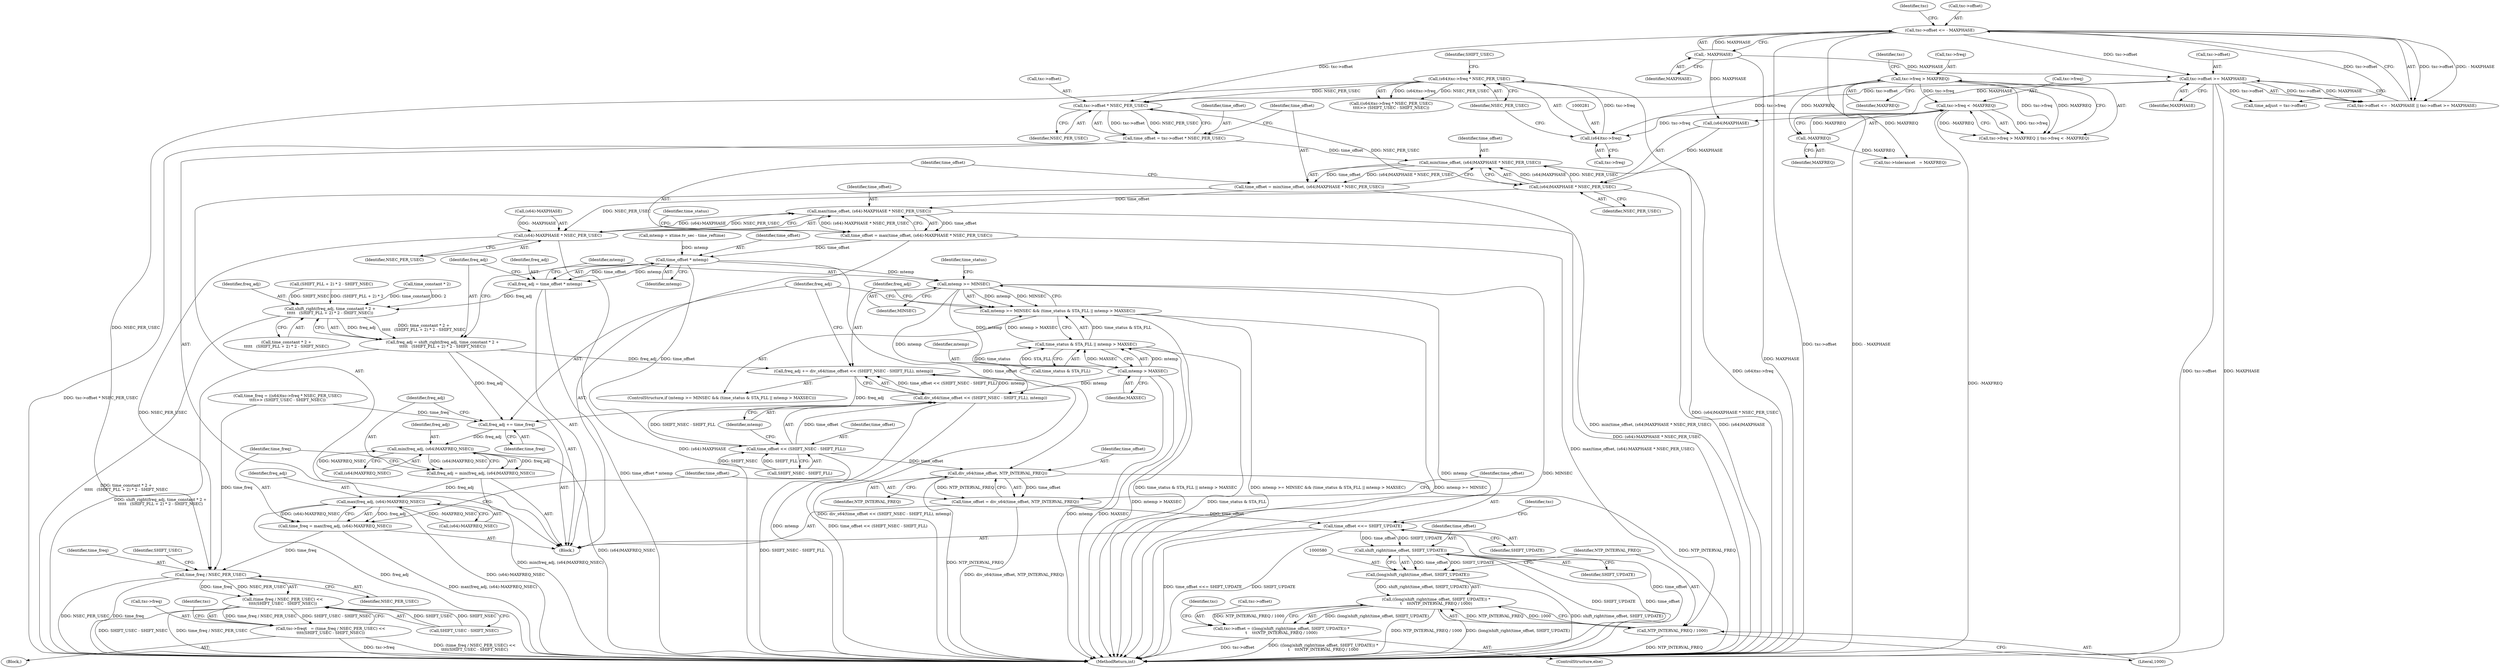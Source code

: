 digraph "0_linux_f8bd2258e2d520dff28c855658bd24bdafb5102d_8@pointer" {
"1000406" [label="(Call,txc->offset * NSEC_PER_USEC)"];
"1000177" [label="(Call,txc->offset <= - MAXPHASE)"];
"1000181" [label="(Call,- MAXPHASE)"];
"1000183" [label="(Call,txc->offset >= MAXPHASE)"];
"1000279" [label="(Call,(s64)txc->freq * NSEC_PER_USEC)"];
"1000280" [label="(Call,(s64)txc->freq)"];
"1000259" [label="(Call,txc->freq > MAXFREQ)"];
"1000264" [label="(Call,txc->freq < -MAXFREQ)"];
"1000268" [label="(Call,-MAXFREQ)"];
"1000404" [label="(Call,time_offset = txc->offset * NSEC_PER_USEC)"];
"1000413" [label="(Call,min(time_offset, (s64)MAXPHASE * NSEC_PER_USEC))"];
"1000411" [label="(Call,time_offset = min(time_offset, (s64)MAXPHASE * NSEC_PER_USEC))"];
"1000422" [label="(Call,max(time_offset, (s64)-MAXPHASE * NSEC_PER_USEC))"];
"1000420" [label="(Call,time_offset = max(time_offset, (s64)-MAXPHASE * NSEC_PER_USEC))"];
"1000457" [label="(Call,time_offset * mtemp)"];
"1000455" [label="(Call,freq_adj = time_offset * mtemp)"];
"1000462" [label="(Call,shift_right(freq_adj, time_constant * 2 +\n\t\t\t\t\t   (SHIFT_PLL + 2) * 2 - SHIFT_NSEC))"];
"1000460" [label="(Call,freq_adj = shift_right(freq_adj, time_constant * 2 +\n\t\t\t\t\t   (SHIFT_PLL + 2) * 2 - SHIFT_NSEC))"];
"1000487" [label="(Call,freq_adj += div_s64(time_offset << (SHIFT_NSEC - SHIFT_FLL), mtemp))"];
"1000496" [label="(Call,freq_adj += time_freq)"];
"1000501" [label="(Call,min(freq_adj, (s64)MAXFREQ_NSEC))"];
"1000499" [label="(Call,freq_adj = min(freq_adj, (s64)MAXFREQ_NSEC))"];
"1000508" [label="(Call,max(freq_adj, (s64)-MAXFREQ_NSEC))"];
"1000506" [label="(Call,time_freq = max(freq_adj, (s64)-MAXFREQ_NSEC))"];
"1000592" [label="(Call,time_freq / NSEC_PER_USEC)"];
"1000591" [label="(Call,(time_freq / NSEC_PER_USEC) <<\n\t\t\t\t(SHIFT_USEC - SHIFT_NSEC))"];
"1000587" [label="(Call,txc->freq\t   = (time_freq / NSEC_PER_USEC) <<\n\t\t\t\t(SHIFT_USEC - SHIFT_NSEC))"];
"1000477" [label="(Call,mtemp >= MINSEC)"];
"1000476" [label="(Call,mtemp >= MINSEC && (time_status & STA_FLL || mtemp > MAXSEC))"];
"1000484" [label="(Call,mtemp > MAXSEC)"];
"1000480" [label="(Call,time_status & STA_FLL || mtemp > MAXSEC)"];
"1000489" [label="(Call,div_s64(time_offset << (SHIFT_NSEC - SHIFT_FLL), mtemp))"];
"1000490" [label="(Call,time_offset << (SHIFT_NSEC - SHIFT_FLL))"];
"1000516" [label="(Call,div_s64(time_offset, NTP_INTERVAL_FREQ))"];
"1000514" [label="(Call,time_offset = div_s64(time_offset, NTP_INTERVAL_FREQ))"];
"1000519" [label="(Call,time_offset <<= SHIFT_UPDATE)"];
"1000581" [label="(Call,shift_right(time_offset, SHIFT_UPDATE))"];
"1000579" [label="(Call,(long)shift_right(time_offset, SHIFT_UPDATE))"];
"1000578" [label="(Call,((long)shift_right(time_offset, SHIFT_UPDATE)) *\n\t    \t\t\tNTP_INTERVAL_FREQ / 1000)"];
"1000574" [label="(Call,txc->offset = ((long)shift_right(time_offset, SHIFT_UPDATE)) *\n\t    \t\t\tNTP_INTERVAL_FREQ / 1000)"];
"1000584" [label="(Call,NTP_INTERVAL_FREQ / 1000)"];
"1000415" [label="(Call,(s64)MAXPHASE * NSEC_PER_USEC)"];
"1000424" [label="(Call,(s64)-MAXPHASE * NSEC_PER_USEC)"];
"1000457" [label="(Call,time_offset * mtemp)"];
"1000287" [label="(Identifier,SHIFT_USEC)"];
"1000592" [label="(Call,time_freq / NSEC_PER_USEC)"];
"1000600" [label="(Identifier,txc)"];
"1000573" [label="(ControlStructure,else)"];
"1000185" [label="(Identifier,txc)"];
"1000429" [label="(Identifier,NSEC_PER_USEC)"];
"1000499" [label="(Call,freq_adj = min(freq_adj, (s64)MAXFREQ_NSEC))"];
"1000465" [label="(Call,time_constant * 2)"];
"1000593" [label="(Identifier,time_freq)"];
"1000422" [label="(Call,max(time_offset, (s64)-MAXPHASE * NSEC_PER_USEC))"];
"1000461" [label="(Identifier,freq_adj)"];
"1000413" [label="(Call,min(time_offset, (s64)MAXPHASE * NSEC_PER_USEC))"];
"1000509" [label="(Identifier,freq_adj)"];
"1000463" [label="(Identifier,freq_adj)"];
"1000521" [label="(Identifier,SHIFT_UPDATE)"];
"1000497" [label="(Identifier,freq_adj)"];
"1000584" [label="(Call,NTP_INTERVAL_FREQ / 1000)"];
"1000259" [label="(Call,txc->freq > MAXFREQ)"];
"1000595" [label="(Call,SHIFT_USEC - SHIFT_NSEC)"];
"1000404" [label="(Call,time_offset = txc->offset * NSEC_PER_USEC)"];
"1000410" [label="(Identifier,NSEC_PER_USEC)"];
"1000177" [label="(Call,txc->offset <= - MAXPHASE)"];
"1000276" [label="(Call,time_freq = ((s64)txc->freq * NSEC_PER_USEC)\n\t\t\t\t>> (SHIFT_USEC - SHIFT_NSEC))"];
"1000425" [label="(Call,(s64)-MAXPHASE)"];
"1000478" [label="(Identifier,mtemp)"];
"1000525" [label="(Identifier,txc)"];
"1000498" [label="(Identifier,time_freq)"];
"1000420" [label="(Call,time_offset = max(time_offset, (s64)-MAXPHASE * NSEC_PER_USEC))"];
"1000407" [label="(Call,txc->offset)"];
"1000482" [label="(Identifier,time_status)"];
"1000481" [label="(Call,time_status & STA_FLL)"];
"1000423" [label="(Identifier,time_offset)"];
"1000488" [label="(Identifier,freq_adj)"];
"1000458" [label="(Identifier,time_offset)"];
"1000464" [label="(Call,time_constant * 2 +\n\t\t\t\t\t   (SHIFT_PLL + 2) * 2 - SHIFT_NSEC)"];
"1000579" [label="(Call,(long)shift_right(time_offset, SHIFT_UPDATE))"];
"1000581" [label="(Call,shift_right(time_offset, SHIFT_UPDATE))"];
"1000501" [label="(Call,min(freq_adj, (s64)MAXFREQ_NSEC))"];
"1000589" [label="(Identifier,txc)"];
"1000176" [label="(Call,txc->offset <= - MAXPHASE || txc->offset >= MAXPHASE)"];
"1000182" [label="(Identifier,MAXPHASE)"];
"1000496" [label="(Call,freq_adj += time_freq)"];
"1000491" [label="(Identifier,time_offset)"];
"1000477" [label="(Call,mtemp >= MINSEC)"];
"1000433" [label="(Identifier,time_status)"];
"1000476" [label="(Call,mtemp >= MINSEC && (time_status & STA_FLL || mtemp > MAXSEC))"];
"1000510" [label="(Call,(s64)-MAXFREQ_NSEC)"];
"1000187" [label="(Identifier,MAXPHASE)"];
"1000517" [label="(Identifier,time_offset)"];
"1000578" [label="(Call,((long)shift_right(time_offset, SHIFT_UPDATE)) *\n\t    \t\t\tNTP_INTERVAL_FREQ / 1000)"];
"1000285" [label="(Identifier,NSEC_PER_USEC)"];
"1000462" [label="(Call,shift_right(freq_adj, time_constant * 2 +\n\t\t\t\t\t   (SHIFT_PLL + 2) * 2 - SHIFT_NSEC))"];
"1000456" [label="(Identifier,freq_adj)"];
"1000393" [label="(Call,time_adjust = txc->offset)"];
"1000585" [label="(Identifier,NTP_INTERVAL_FREQ)"];
"1000415" [label="(Call,(s64)MAXPHASE * NSEC_PER_USEC)"];
"1000502" [label="(Identifier,freq_adj)"];
"1000268" [label="(Call,-MAXFREQ)"];
"1000479" [label="(Identifier,MINSEC)"];
"1000280" [label="(Call,(s64)txc->freq)"];
"1000414" [label="(Identifier,time_offset)"];
"1000443" [label="(Call,mtemp = xtime.tv_sec - time_reftime)"];
"1000416" [label="(Call,(s64)MAXPHASE)"];
"1000486" [label="(Identifier,MAXSEC)"];
"1000515" [label="(Identifier,time_offset)"];
"1000506" [label="(Call,time_freq = max(freq_adj, (s64)-MAXFREQ_NSEC))"];
"1000485" [label="(Identifier,mtemp)"];
"1000508" [label="(Call,max(freq_adj, (s64)-MAXFREQ_NSEC))"];
"1000520" [label="(Identifier,time_offset)"];
"1000503" [label="(Call,(s64)MAXFREQ_NSEC)"];
"1000518" [label="(Identifier,NTP_INTERVAL_FREQ)"];
"1000583" [label="(Identifier,SHIFT_UPDATE)"];
"1000265" [label="(Call,txc->freq)"];
"1000411" [label="(Call,time_offset = min(time_offset, (s64)MAXPHASE * NSEC_PER_USEC))"];
"1000575" [label="(Call,txc->offset)"];
"1000181" [label="(Call,- MAXPHASE)"];
"1000424" [label="(Call,(s64)-MAXPHASE * NSEC_PER_USEC)"];
"1000412" [label="(Identifier,time_offset)"];
"1000455" [label="(Call,freq_adj = time_offset * mtemp)"];
"1000507" [label="(Identifier,time_freq)"];
"1000586" [label="(Literal,1000)"];
"1000495" [label="(Identifier,mtemp)"];
"1000623" [label="(Call,txc->tolerance\t   = MAXFREQ)"];
"1000490" [label="(Call,time_offset << (SHIFT_NSEC - SHIFT_FLL))"];
"1000468" [label="(Call,(SHIFT_PLL + 2) * 2 - SHIFT_NSEC)"];
"1000279" [label="(Call,(s64)txc->freq * NSEC_PER_USEC)"];
"1000574" [label="(Call,txc->offset = ((long)shift_right(time_offset, SHIFT_UPDATE)) *\n\t    \t\t\tNTP_INTERVAL_FREQ / 1000)"];
"1000519" [label="(Call,time_offset <<= SHIFT_UPDATE)"];
"1000421" [label="(Identifier,time_offset)"];
"1000403" [label="(Block,)"];
"1000282" [label="(Call,txc->freq)"];
"1000459" [label="(Identifier,mtemp)"];
"1000260" [label="(Call,txc->freq)"];
"1000269" [label="(Identifier,MAXFREQ)"];
"1000587" [label="(Call,txc->freq\t   = (time_freq / NSEC_PER_USEC) <<\n\t\t\t\t(SHIFT_USEC - SHIFT_NSEC))"];
"1000516" [label="(Call,div_s64(time_offset, NTP_INTERVAL_FREQ))"];
"1000278" [label="(Call,((s64)txc->freq * NSEC_PER_USEC)\n\t\t\t\t>> (SHIFT_USEC - SHIFT_NSEC))"];
"1000489" [label="(Call,div_s64(time_offset << (SHIFT_NSEC - SHIFT_FLL), mtemp))"];
"1000475" [label="(ControlStructure,if (mtemp >= MINSEC && (time_status & STA_FLL || mtemp > MAXSEC)))"];
"1000588" [label="(Call,txc->freq)"];
"1000419" [label="(Identifier,NSEC_PER_USEC)"];
"1000406" [label="(Call,txc->offset * NSEC_PER_USEC)"];
"1000178" [label="(Call,txc->offset)"];
"1000514" [label="(Call,time_offset = div_s64(time_offset, NTP_INTERVAL_FREQ))"];
"1000405" [label="(Identifier,time_offset)"];
"1000684" [label="(MethodReturn,int)"];
"1000594" [label="(Identifier,NSEC_PER_USEC)"];
"1000591" [label="(Call,(time_freq / NSEC_PER_USEC) <<\n\t\t\t\t(SHIFT_USEC - SHIFT_NSEC))"];
"1000596" [label="(Identifier,SHIFT_USEC)"];
"1000264" [label="(Call,txc->freq < -MAXFREQ)"];
"1000258" [label="(Call,txc->freq > MAXFREQ || txc->freq < -MAXFREQ)"];
"1000487" [label="(Call,freq_adj += div_s64(time_offset << (SHIFT_NSEC - SHIFT_FLL), mtemp))"];
"1000460" [label="(Call,freq_adj = shift_right(freq_adj, time_constant * 2 +\n\t\t\t\t\t   (SHIFT_PLL + 2) * 2 - SHIFT_NSEC))"];
"1000492" [label="(Call,SHIFT_NSEC - SHIFT_FLL)"];
"1000500" [label="(Identifier,freq_adj)"];
"1000480" [label="(Call,time_status & STA_FLL || mtemp > MAXSEC)"];
"1000266" [label="(Identifier,txc)"];
"1000263" [label="(Identifier,MAXFREQ)"];
"1000184" [label="(Call,txc->offset)"];
"1000123" [label="(Block,)"];
"1000484" [label="(Call,mtemp > MAXSEC)"];
"1000183" [label="(Call,txc->offset >= MAXPHASE)"];
"1000582" [label="(Identifier,time_offset)"];
"1000406" -> "1000404"  [label="AST: "];
"1000406" -> "1000410"  [label="CFG: "];
"1000407" -> "1000406"  [label="AST: "];
"1000410" -> "1000406"  [label="AST: "];
"1000404" -> "1000406"  [label="CFG: "];
"1000406" -> "1000404"  [label="DDG: txc->offset"];
"1000406" -> "1000404"  [label="DDG: NSEC_PER_USEC"];
"1000177" -> "1000406"  [label="DDG: txc->offset"];
"1000183" -> "1000406"  [label="DDG: txc->offset"];
"1000279" -> "1000406"  [label="DDG: NSEC_PER_USEC"];
"1000406" -> "1000415"  [label="DDG: NSEC_PER_USEC"];
"1000177" -> "1000176"  [label="AST: "];
"1000177" -> "1000181"  [label="CFG: "];
"1000178" -> "1000177"  [label="AST: "];
"1000181" -> "1000177"  [label="AST: "];
"1000185" -> "1000177"  [label="CFG: "];
"1000176" -> "1000177"  [label="CFG: "];
"1000177" -> "1000684"  [label="DDG: txc->offset"];
"1000177" -> "1000684"  [label="DDG: - MAXPHASE"];
"1000177" -> "1000176"  [label="DDG: txc->offset"];
"1000177" -> "1000176"  [label="DDG: - MAXPHASE"];
"1000181" -> "1000177"  [label="DDG: MAXPHASE"];
"1000177" -> "1000183"  [label="DDG: txc->offset"];
"1000177" -> "1000393"  [label="DDG: txc->offset"];
"1000181" -> "1000182"  [label="CFG: "];
"1000182" -> "1000181"  [label="AST: "];
"1000181" -> "1000684"  [label="DDG: MAXPHASE"];
"1000181" -> "1000183"  [label="DDG: MAXPHASE"];
"1000181" -> "1000416"  [label="DDG: MAXPHASE"];
"1000183" -> "1000176"  [label="AST: "];
"1000183" -> "1000187"  [label="CFG: "];
"1000184" -> "1000183"  [label="AST: "];
"1000187" -> "1000183"  [label="AST: "];
"1000176" -> "1000183"  [label="CFG: "];
"1000183" -> "1000684"  [label="DDG: MAXPHASE"];
"1000183" -> "1000684"  [label="DDG: txc->offset"];
"1000183" -> "1000176"  [label="DDG: txc->offset"];
"1000183" -> "1000176"  [label="DDG: MAXPHASE"];
"1000183" -> "1000393"  [label="DDG: txc->offset"];
"1000183" -> "1000416"  [label="DDG: MAXPHASE"];
"1000279" -> "1000278"  [label="AST: "];
"1000279" -> "1000285"  [label="CFG: "];
"1000280" -> "1000279"  [label="AST: "];
"1000285" -> "1000279"  [label="AST: "];
"1000287" -> "1000279"  [label="CFG: "];
"1000279" -> "1000684"  [label="DDG: (s64)txc->freq"];
"1000279" -> "1000278"  [label="DDG: (s64)txc->freq"];
"1000279" -> "1000278"  [label="DDG: NSEC_PER_USEC"];
"1000280" -> "1000279"  [label="DDG: txc->freq"];
"1000279" -> "1000592"  [label="DDG: NSEC_PER_USEC"];
"1000280" -> "1000282"  [label="CFG: "];
"1000281" -> "1000280"  [label="AST: "];
"1000282" -> "1000280"  [label="AST: "];
"1000285" -> "1000280"  [label="CFG: "];
"1000259" -> "1000280"  [label="DDG: txc->freq"];
"1000264" -> "1000280"  [label="DDG: txc->freq"];
"1000259" -> "1000258"  [label="AST: "];
"1000259" -> "1000263"  [label="CFG: "];
"1000260" -> "1000259"  [label="AST: "];
"1000263" -> "1000259"  [label="AST: "];
"1000266" -> "1000259"  [label="CFG: "];
"1000258" -> "1000259"  [label="CFG: "];
"1000259" -> "1000258"  [label="DDG: txc->freq"];
"1000259" -> "1000258"  [label="DDG: MAXFREQ"];
"1000259" -> "1000264"  [label="DDG: txc->freq"];
"1000259" -> "1000268"  [label="DDG: MAXFREQ"];
"1000259" -> "1000623"  [label="DDG: MAXFREQ"];
"1000264" -> "1000258"  [label="AST: "];
"1000264" -> "1000268"  [label="CFG: "];
"1000265" -> "1000264"  [label="AST: "];
"1000268" -> "1000264"  [label="AST: "];
"1000258" -> "1000264"  [label="CFG: "];
"1000264" -> "1000684"  [label="DDG: -MAXFREQ"];
"1000264" -> "1000258"  [label="DDG: txc->freq"];
"1000264" -> "1000258"  [label="DDG: -MAXFREQ"];
"1000268" -> "1000264"  [label="DDG: MAXFREQ"];
"1000268" -> "1000269"  [label="CFG: "];
"1000269" -> "1000268"  [label="AST: "];
"1000268" -> "1000623"  [label="DDG: MAXFREQ"];
"1000404" -> "1000403"  [label="AST: "];
"1000405" -> "1000404"  [label="AST: "];
"1000412" -> "1000404"  [label="CFG: "];
"1000404" -> "1000684"  [label="DDG: txc->offset * NSEC_PER_USEC"];
"1000404" -> "1000413"  [label="DDG: time_offset"];
"1000413" -> "1000411"  [label="AST: "];
"1000413" -> "1000415"  [label="CFG: "];
"1000414" -> "1000413"  [label="AST: "];
"1000415" -> "1000413"  [label="AST: "];
"1000411" -> "1000413"  [label="CFG: "];
"1000413" -> "1000684"  [label="DDG: (s64)MAXPHASE * NSEC_PER_USEC"];
"1000413" -> "1000411"  [label="DDG: time_offset"];
"1000413" -> "1000411"  [label="DDG: (s64)MAXPHASE * NSEC_PER_USEC"];
"1000415" -> "1000413"  [label="DDG: (s64)MAXPHASE"];
"1000415" -> "1000413"  [label="DDG: NSEC_PER_USEC"];
"1000411" -> "1000403"  [label="AST: "];
"1000412" -> "1000411"  [label="AST: "];
"1000421" -> "1000411"  [label="CFG: "];
"1000411" -> "1000684"  [label="DDG: min(time_offset, (s64)MAXPHASE * NSEC_PER_USEC)"];
"1000411" -> "1000422"  [label="DDG: time_offset"];
"1000422" -> "1000420"  [label="AST: "];
"1000422" -> "1000424"  [label="CFG: "];
"1000423" -> "1000422"  [label="AST: "];
"1000424" -> "1000422"  [label="AST: "];
"1000420" -> "1000422"  [label="CFG: "];
"1000422" -> "1000684"  [label="DDG: (s64)-MAXPHASE * NSEC_PER_USEC"];
"1000422" -> "1000420"  [label="DDG: time_offset"];
"1000422" -> "1000420"  [label="DDG: (s64)-MAXPHASE * NSEC_PER_USEC"];
"1000424" -> "1000422"  [label="DDG: (s64)-MAXPHASE"];
"1000424" -> "1000422"  [label="DDG: NSEC_PER_USEC"];
"1000420" -> "1000403"  [label="AST: "];
"1000421" -> "1000420"  [label="AST: "];
"1000433" -> "1000420"  [label="CFG: "];
"1000420" -> "1000684"  [label="DDG: max(time_offset, (s64)-MAXPHASE * NSEC_PER_USEC)"];
"1000420" -> "1000457"  [label="DDG: time_offset"];
"1000457" -> "1000455"  [label="AST: "];
"1000457" -> "1000459"  [label="CFG: "];
"1000458" -> "1000457"  [label="AST: "];
"1000459" -> "1000457"  [label="AST: "];
"1000455" -> "1000457"  [label="CFG: "];
"1000457" -> "1000455"  [label="DDG: time_offset"];
"1000457" -> "1000455"  [label="DDG: mtemp"];
"1000443" -> "1000457"  [label="DDG: mtemp"];
"1000457" -> "1000477"  [label="DDG: mtemp"];
"1000457" -> "1000490"  [label="DDG: time_offset"];
"1000457" -> "1000516"  [label="DDG: time_offset"];
"1000455" -> "1000403"  [label="AST: "];
"1000456" -> "1000455"  [label="AST: "];
"1000461" -> "1000455"  [label="CFG: "];
"1000455" -> "1000684"  [label="DDG: time_offset * mtemp"];
"1000455" -> "1000462"  [label="DDG: freq_adj"];
"1000462" -> "1000460"  [label="AST: "];
"1000462" -> "1000464"  [label="CFG: "];
"1000463" -> "1000462"  [label="AST: "];
"1000464" -> "1000462"  [label="AST: "];
"1000460" -> "1000462"  [label="CFG: "];
"1000462" -> "1000684"  [label="DDG: time_constant * 2 +\n\t\t\t\t\t   (SHIFT_PLL + 2) * 2 - SHIFT_NSEC"];
"1000462" -> "1000460"  [label="DDG: freq_adj"];
"1000462" -> "1000460"  [label="DDG: time_constant * 2 +\n\t\t\t\t\t   (SHIFT_PLL + 2) * 2 - SHIFT_NSEC"];
"1000465" -> "1000462"  [label="DDG: time_constant"];
"1000465" -> "1000462"  [label="DDG: 2"];
"1000468" -> "1000462"  [label="DDG: (SHIFT_PLL + 2) * 2"];
"1000468" -> "1000462"  [label="DDG: SHIFT_NSEC"];
"1000460" -> "1000403"  [label="AST: "];
"1000461" -> "1000460"  [label="AST: "];
"1000478" -> "1000460"  [label="CFG: "];
"1000460" -> "1000684"  [label="DDG: shift_right(freq_adj, time_constant * 2 +\n\t\t\t\t\t   (SHIFT_PLL + 2) * 2 - SHIFT_NSEC)"];
"1000460" -> "1000487"  [label="DDG: freq_adj"];
"1000460" -> "1000496"  [label="DDG: freq_adj"];
"1000487" -> "1000475"  [label="AST: "];
"1000487" -> "1000489"  [label="CFG: "];
"1000488" -> "1000487"  [label="AST: "];
"1000489" -> "1000487"  [label="AST: "];
"1000497" -> "1000487"  [label="CFG: "];
"1000487" -> "1000684"  [label="DDG: div_s64(time_offset << (SHIFT_NSEC - SHIFT_FLL), mtemp)"];
"1000489" -> "1000487"  [label="DDG: time_offset << (SHIFT_NSEC - SHIFT_FLL)"];
"1000489" -> "1000487"  [label="DDG: mtemp"];
"1000487" -> "1000496"  [label="DDG: freq_adj"];
"1000496" -> "1000403"  [label="AST: "];
"1000496" -> "1000498"  [label="CFG: "];
"1000497" -> "1000496"  [label="AST: "];
"1000498" -> "1000496"  [label="AST: "];
"1000500" -> "1000496"  [label="CFG: "];
"1000276" -> "1000496"  [label="DDG: time_freq"];
"1000496" -> "1000501"  [label="DDG: freq_adj"];
"1000501" -> "1000499"  [label="AST: "];
"1000501" -> "1000503"  [label="CFG: "];
"1000502" -> "1000501"  [label="AST: "];
"1000503" -> "1000501"  [label="AST: "];
"1000499" -> "1000501"  [label="CFG: "];
"1000501" -> "1000684"  [label="DDG: (s64)MAXFREQ_NSEC"];
"1000501" -> "1000499"  [label="DDG: freq_adj"];
"1000501" -> "1000499"  [label="DDG: (s64)MAXFREQ_NSEC"];
"1000503" -> "1000501"  [label="DDG: MAXFREQ_NSEC"];
"1000499" -> "1000403"  [label="AST: "];
"1000500" -> "1000499"  [label="AST: "];
"1000507" -> "1000499"  [label="CFG: "];
"1000499" -> "1000684"  [label="DDG: min(freq_adj, (s64)MAXFREQ_NSEC)"];
"1000499" -> "1000508"  [label="DDG: freq_adj"];
"1000508" -> "1000506"  [label="AST: "];
"1000508" -> "1000510"  [label="CFG: "];
"1000509" -> "1000508"  [label="AST: "];
"1000510" -> "1000508"  [label="AST: "];
"1000506" -> "1000508"  [label="CFG: "];
"1000508" -> "1000684"  [label="DDG: freq_adj"];
"1000508" -> "1000684"  [label="DDG: (s64)-MAXFREQ_NSEC"];
"1000508" -> "1000506"  [label="DDG: freq_adj"];
"1000508" -> "1000506"  [label="DDG: (s64)-MAXFREQ_NSEC"];
"1000510" -> "1000508"  [label="DDG: -MAXFREQ_NSEC"];
"1000506" -> "1000403"  [label="AST: "];
"1000507" -> "1000506"  [label="AST: "];
"1000515" -> "1000506"  [label="CFG: "];
"1000506" -> "1000684"  [label="DDG: max(freq_adj, (s64)-MAXFREQ_NSEC)"];
"1000506" -> "1000592"  [label="DDG: time_freq"];
"1000592" -> "1000591"  [label="AST: "];
"1000592" -> "1000594"  [label="CFG: "];
"1000593" -> "1000592"  [label="AST: "];
"1000594" -> "1000592"  [label="AST: "];
"1000596" -> "1000592"  [label="CFG: "];
"1000592" -> "1000684"  [label="DDG: NSEC_PER_USEC"];
"1000592" -> "1000684"  [label="DDG: time_freq"];
"1000592" -> "1000591"  [label="DDG: time_freq"];
"1000592" -> "1000591"  [label="DDG: NSEC_PER_USEC"];
"1000276" -> "1000592"  [label="DDG: time_freq"];
"1000424" -> "1000592"  [label="DDG: NSEC_PER_USEC"];
"1000591" -> "1000587"  [label="AST: "];
"1000591" -> "1000595"  [label="CFG: "];
"1000595" -> "1000591"  [label="AST: "];
"1000587" -> "1000591"  [label="CFG: "];
"1000591" -> "1000684"  [label="DDG: SHIFT_USEC - SHIFT_NSEC"];
"1000591" -> "1000684"  [label="DDG: time_freq / NSEC_PER_USEC"];
"1000591" -> "1000587"  [label="DDG: time_freq / NSEC_PER_USEC"];
"1000591" -> "1000587"  [label="DDG: SHIFT_USEC - SHIFT_NSEC"];
"1000595" -> "1000591"  [label="DDG: SHIFT_USEC"];
"1000595" -> "1000591"  [label="DDG: SHIFT_NSEC"];
"1000587" -> "1000123"  [label="AST: "];
"1000588" -> "1000587"  [label="AST: "];
"1000600" -> "1000587"  [label="CFG: "];
"1000587" -> "1000684"  [label="DDG: txc->freq"];
"1000587" -> "1000684"  [label="DDG: (time_freq / NSEC_PER_USEC) <<\n\t\t\t\t(SHIFT_USEC - SHIFT_NSEC)"];
"1000477" -> "1000476"  [label="AST: "];
"1000477" -> "1000479"  [label="CFG: "];
"1000478" -> "1000477"  [label="AST: "];
"1000479" -> "1000477"  [label="AST: "];
"1000482" -> "1000477"  [label="CFG: "];
"1000476" -> "1000477"  [label="CFG: "];
"1000477" -> "1000684"  [label="DDG: MINSEC"];
"1000477" -> "1000684"  [label="DDG: mtemp"];
"1000477" -> "1000476"  [label="DDG: mtemp"];
"1000477" -> "1000476"  [label="DDG: MINSEC"];
"1000477" -> "1000484"  [label="DDG: mtemp"];
"1000477" -> "1000489"  [label="DDG: mtemp"];
"1000476" -> "1000475"  [label="AST: "];
"1000476" -> "1000480"  [label="CFG: "];
"1000480" -> "1000476"  [label="AST: "];
"1000488" -> "1000476"  [label="CFG: "];
"1000497" -> "1000476"  [label="CFG: "];
"1000476" -> "1000684"  [label="DDG: mtemp >= MINSEC && (time_status & STA_FLL || mtemp > MAXSEC)"];
"1000476" -> "1000684"  [label="DDG: mtemp >= MINSEC"];
"1000476" -> "1000684"  [label="DDG: time_status & STA_FLL || mtemp > MAXSEC"];
"1000480" -> "1000476"  [label="DDG: time_status & STA_FLL"];
"1000480" -> "1000476"  [label="DDG: mtemp > MAXSEC"];
"1000484" -> "1000480"  [label="AST: "];
"1000484" -> "1000486"  [label="CFG: "];
"1000485" -> "1000484"  [label="AST: "];
"1000486" -> "1000484"  [label="AST: "];
"1000480" -> "1000484"  [label="CFG: "];
"1000484" -> "1000684"  [label="DDG: MAXSEC"];
"1000484" -> "1000684"  [label="DDG: mtemp"];
"1000484" -> "1000480"  [label="DDG: mtemp"];
"1000484" -> "1000480"  [label="DDG: MAXSEC"];
"1000484" -> "1000489"  [label="DDG: mtemp"];
"1000480" -> "1000481"  [label="CFG: "];
"1000481" -> "1000480"  [label="AST: "];
"1000480" -> "1000684"  [label="DDG: time_status & STA_FLL"];
"1000480" -> "1000684"  [label="DDG: mtemp > MAXSEC"];
"1000481" -> "1000480"  [label="DDG: time_status"];
"1000481" -> "1000480"  [label="DDG: STA_FLL"];
"1000489" -> "1000495"  [label="CFG: "];
"1000490" -> "1000489"  [label="AST: "];
"1000495" -> "1000489"  [label="AST: "];
"1000489" -> "1000684"  [label="DDG: mtemp"];
"1000489" -> "1000684"  [label="DDG: time_offset << (SHIFT_NSEC - SHIFT_FLL)"];
"1000490" -> "1000489"  [label="DDG: time_offset"];
"1000490" -> "1000489"  [label="DDG: SHIFT_NSEC - SHIFT_FLL"];
"1000490" -> "1000492"  [label="CFG: "];
"1000491" -> "1000490"  [label="AST: "];
"1000492" -> "1000490"  [label="AST: "];
"1000495" -> "1000490"  [label="CFG: "];
"1000490" -> "1000684"  [label="DDG: SHIFT_NSEC - SHIFT_FLL"];
"1000492" -> "1000490"  [label="DDG: SHIFT_NSEC"];
"1000492" -> "1000490"  [label="DDG: SHIFT_FLL"];
"1000490" -> "1000516"  [label="DDG: time_offset"];
"1000516" -> "1000514"  [label="AST: "];
"1000516" -> "1000518"  [label="CFG: "];
"1000517" -> "1000516"  [label="AST: "];
"1000518" -> "1000516"  [label="AST: "];
"1000514" -> "1000516"  [label="CFG: "];
"1000516" -> "1000684"  [label="DDG: NTP_INTERVAL_FREQ"];
"1000516" -> "1000514"  [label="DDG: time_offset"];
"1000516" -> "1000514"  [label="DDG: NTP_INTERVAL_FREQ"];
"1000516" -> "1000584"  [label="DDG: NTP_INTERVAL_FREQ"];
"1000514" -> "1000403"  [label="AST: "];
"1000515" -> "1000514"  [label="AST: "];
"1000520" -> "1000514"  [label="CFG: "];
"1000514" -> "1000684"  [label="DDG: div_s64(time_offset, NTP_INTERVAL_FREQ)"];
"1000514" -> "1000519"  [label="DDG: time_offset"];
"1000519" -> "1000403"  [label="AST: "];
"1000519" -> "1000521"  [label="CFG: "];
"1000520" -> "1000519"  [label="AST: "];
"1000521" -> "1000519"  [label="AST: "];
"1000525" -> "1000519"  [label="CFG: "];
"1000519" -> "1000684"  [label="DDG: time_offset"];
"1000519" -> "1000684"  [label="DDG: time_offset <<= SHIFT_UPDATE"];
"1000519" -> "1000684"  [label="DDG: SHIFT_UPDATE"];
"1000519" -> "1000581"  [label="DDG: time_offset"];
"1000519" -> "1000581"  [label="DDG: SHIFT_UPDATE"];
"1000581" -> "1000579"  [label="AST: "];
"1000581" -> "1000583"  [label="CFG: "];
"1000582" -> "1000581"  [label="AST: "];
"1000583" -> "1000581"  [label="AST: "];
"1000579" -> "1000581"  [label="CFG: "];
"1000581" -> "1000684"  [label="DDG: SHIFT_UPDATE"];
"1000581" -> "1000684"  [label="DDG: time_offset"];
"1000581" -> "1000579"  [label="DDG: time_offset"];
"1000581" -> "1000579"  [label="DDG: SHIFT_UPDATE"];
"1000579" -> "1000578"  [label="AST: "];
"1000580" -> "1000579"  [label="AST: "];
"1000585" -> "1000579"  [label="CFG: "];
"1000579" -> "1000684"  [label="DDG: shift_right(time_offset, SHIFT_UPDATE)"];
"1000579" -> "1000578"  [label="DDG: shift_right(time_offset, SHIFT_UPDATE)"];
"1000578" -> "1000574"  [label="AST: "];
"1000578" -> "1000584"  [label="CFG: "];
"1000584" -> "1000578"  [label="AST: "];
"1000574" -> "1000578"  [label="CFG: "];
"1000578" -> "1000684"  [label="DDG: (long)shift_right(time_offset, SHIFT_UPDATE)"];
"1000578" -> "1000684"  [label="DDG: NTP_INTERVAL_FREQ / 1000"];
"1000578" -> "1000574"  [label="DDG: (long)shift_right(time_offset, SHIFT_UPDATE)"];
"1000578" -> "1000574"  [label="DDG: NTP_INTERVAL_FREQ / 1000"];
"1000584" -> "1000578"  [label="DDG: NTP_INTERVAL_FREQ"];
"1000584" -> "1000578"  [label="DDG: 1000"];
"1000574" -> "1000573"  [label="AST: "];
"1000575" -> "1000574"  [label="AST: "];
"1000589" -> "1000574"  [label="CFG: "];
"1000574" -> "1000684"  [label="DDG: txc->offset"];
"1000574" -> "1000684"  [label="DDG: ((long)shift_right(time_offset, SHIFT_UPDATE)) *\n\t    \t\t\tNTP_INTERVAL_FREQ / 1000"];
"1000584" -> "1000586"  [label="CFG: "];
"1000585" -> "1000584"  [label="AST: "];
"1000586" -> "1000584"  [label="AST: "];
"1000584" -> "1000684"  [label="DDG: NTP_INTERVAL_FREQ"];
"1000415" -> "1000419"  [label="CFG: "];
"1000416" -> "1000415"  [label="AST: "];
"1000419" -> "1000415"  [label="AST: "];
"1000415" -> "1000684"  [label="DDG: (s64)MAXPHASE"];
"1000416" -> "1000415"  [label="DDG: MAXPHASE"];
"1000415" -> "1000424"  [label="DDG: NSEC_PER_USEC"];
"1000424" -> "1000429"  [label="CFG: "];
"1000425" -> "1000424"  [label="AST: "];
"1000429" -> "1000424"  [label="AST: "];
"1000424" -> "1000684"  [label="DDG: (s64)-MAXPHASE"];
"1000425" -> "1000424"  [label="DDG: -MAXPHASE"];
}
